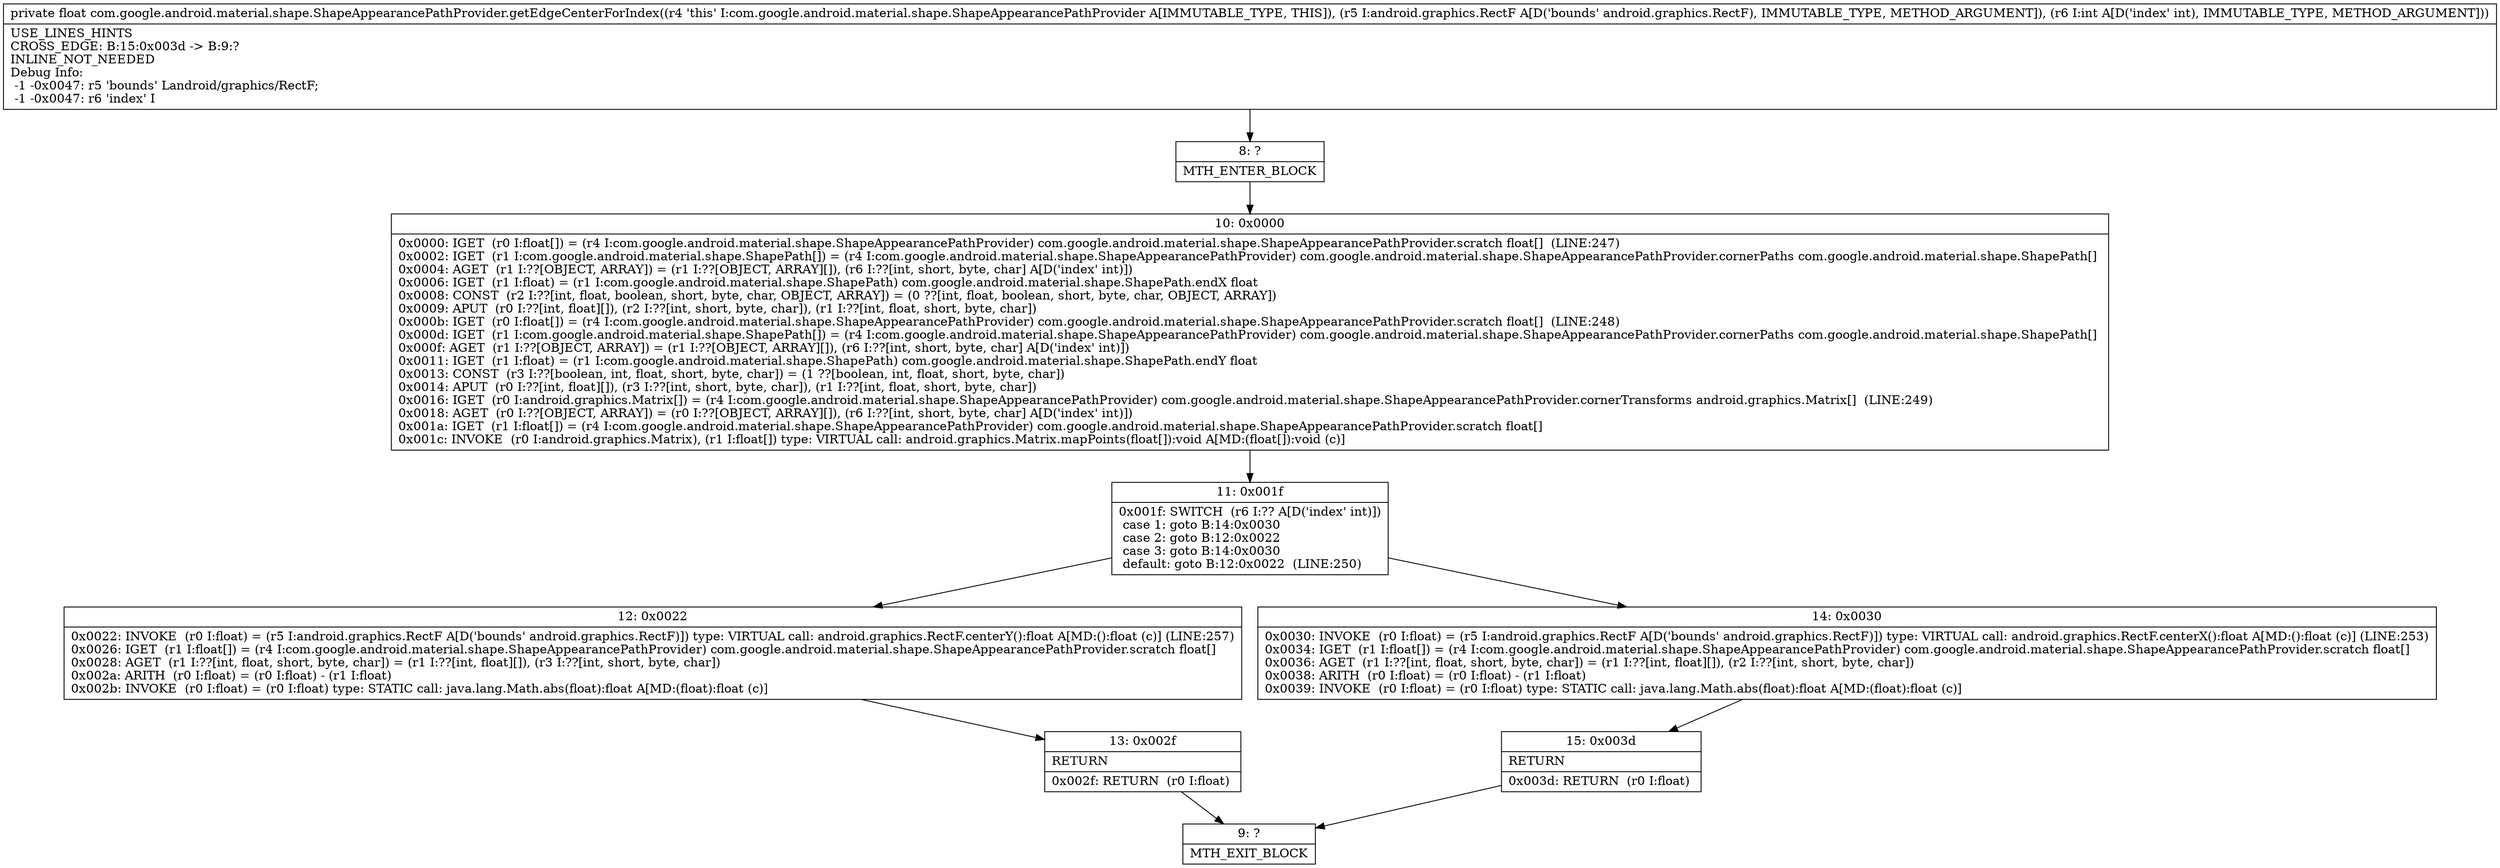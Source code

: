 digraph "CFG forcom.google.android.material.shape.ShapeAppearancePathProvider.getEdgeCenterForIndex(Landroid\/graphics\/RectF;I)F" {
Node_8 [shape=record,label="{8\:\ ?|MTH_ENTER_BLOCK\l}"];
Node_10 [shape=record,label="{10\:\ 0x0000|0x0000: IGET  (r0 I:float[]) = (r4 I:com.google.android.material.shape.ShapeAppearancePathProvider) com.google.android.material.shape.ShapeAppearancePathProvider.scratch float[]  (LINE:247)\l0x0002: IGET  (r1 I:com.google.android.material.shape.ShapePath[]) = (r4 I:com.google.android.material.shape.ShapeAppearancePathProvider) com.google.android.material.shape.ShapeAppearancePathProvider.cornerPaths com.google.android.material.shape.ShapePath[] \l0x0004: AGET  (r1 I:??[OBJECT, ARRAY]) = (r1 I:??[OBJECT, ARRAY][]), (r6 I:??[int, short, byte, char] A[D('index' int)]) \l0x0006: IGET  (r1 I:float) = (r1 I:com.google.android.material.shape.ShapePath) com.google.android.material.shape.ShapePath.endX float \l0x0008: CONST  (r2 I:??[int, float, boolean, short, byte, char, OBJECT, ARRAY]) = (0 ??[int, float, boolean, short, byte, char, OBJECT, ARRAY]) \l0x0009: APUT  (r0 I:??[int, float][]), (r2 I:??[int, short, byte, char]), (r1 I:??[int, float, short, byte, char]) \l0x000b: IGET  (r0 I:float[]) = (r4 I:com.google.android.material.shape.ShapeAppearancePathProvider) com.google.android.material.shape.ShapeAppearancePathProvider.scratch float[]  (LINE:248)\l0x000d: IGET  (r1 I:com.google.android.material.shape.ShapePath[]) = (r4 I:com.google.android.material.shape.ShapeAppearancePathProvider) com.google.android.material.shape.ShapeAppearancePathProvider.cornerPaths com.google.android.material.shape.ShapePath[] \l0x000f: AGET  (r1 I:??[OBJECT, ARRAY]) = (r1 I:??[OBJECT, ARRAY][]), (r6 I:??[int, short, byte, char] A[D('index' int)]) \l0x0011: IGET  (r1 I:float) = (r1 I:com.google.android.material.shape.ShapePath) com.google.android.material.shape.ShapePath.endY float \l0x0013: CONST  (r3 I:??[boolean, int, float, short, byte, char]) = (1 ??[boolean, int, float, short, byte, char]) \l0x0014: APUT  (r0 I:??[int, float][]), (r3 I:??[int, short, byte, char]), (r1 I:??[int, float, short, byte, char]) \l0x0016: IGET  (r0 I:android.graphics.Matrix[]) = (r4 I:com.google.android.material.shape.ShapeAppearancePathProvider) com.google.android.material.shape.ShapeAppearancePathProvider.cornerTransforms android.graphics.Matrix[]  (LINE:249)\l0x0018: AGET  (r0 I:??[OBJECT, ARRAY]) = (r0 I:??[OBJECT, ARRAY][]), (r6 I:??[int, short, byte, char] A[D('index' int)]) \l0x001a: IGET  (r1 I:float[]) = (r4 I:com.google.android.material.shape.ShapeAppearancePathProvider) com.google.android.material.shape.ShapeAppearancePathProvider.scratch float[] \l0x001c: INVOKE  (r0 I:android.graphics.Matrix), (r1 I:float[]) type: VIRTUAL call: android.graphics.Matrix.mapPoints(float[]):void A[MD:(float[]):void (c)]\l}"];
Node_11 [shape=record,label="{11\:\ 0x001f|0x001f: SWITCH  (r6 I:?? A[D('index' int)])\l case 1: goto B:14:0x0030\l case 2: goto B:12:0x0022\l case 3: goto B:14:0x0030\l default: goto B:12:0x0022  (LINE:250)\l}"];
Node_12 [shape=record,label="{12\:\ 0x0022|0x0022: INVOKE  (r0 I:float) = (r5 I:android.graphics.RectF A[D('bounds' android.graphics.RectF)]) type: VIRTUAL call: android.graphics.RectF.centerY():float A[MD:():float (c)] (LINE:257)\l0x0026: IGET  (r1 I:float[]) = (r4 I:com.google.android.material.shape.ShapeAppearancePathProvider) com.google.android.material.shape.ShapeAppearancePathProvider.scratch float[] \l0x0028: AGET  (r1 I:??[int, float, short, byte, char]) = (r1 I:??[int, float][]), (r3 I:??[int, short, byte, char]) \l0x002a: ARITH  (r0 I:float) = (r0 I:float) \- (r1 I:float) \l0x002b: INVOKE  (r0 I:float) = (r0 I:float) type: STATIC call: java.lang.Math.abs(float):float A[MD:(float):float (c)]\l}"];
Node_13 [shape=record,label="{13\:\ 0x002f|RETURN\l|0x002f: RETURN  (r0 I:float) \l}"];
Node_9 [shape=record,label="{9\:\ ?|MTH_EXIT_BLOCK\l}"];
Node_14 [shape=record,label="{14\:\ 0x0030|0x0030: INVOKE  (r0 I:float) = (r5 I:android.graphics.RectF A[D('bounds' android.graphics.RectF)]) type: VIRTUAL call: android.graphics.RectF.centerX():float A[MD:():float (c)] (LINE:253)\l0x0034: IGET  (r1 I:float[]) = (r4 I:com.google.android.material.shape.ShapeAppearancePathProvider) com.google.android.material.shape.ShapeAppearancePathProvider.scratch float[] \l0x0036: AGET  (r1 I:??[int, float, short, byte, char]) = (r1 I:??[int, float][]), (r2 I:??[int, short, byte, char]) \l0x0038: ARITH  (r0 I:float) = (r0 I:float) \- (r1 I:float) \l0x0039: INVOKE  (r0 I:float) = (r0 I:float) type: STATIC call: java.lang.Math.abs(float):float A[MD:(float):float (c)]\l}"];
Node_15 [shape=record,label="{15\:\ 0x003d|RETURN\l|0x003d: RETURN  (r0 I:float) \l}"];
MethodNode[shape=record,label="{private float com.google.android.material.shape.ShapeAppearancePathProvider.getEdgeCenterForIndex((r4 'this' I:com.google.android.material.shape.ShapeAppearancePathProvider A[IMMUTABLE_TYPE, THIS]), (r5 I:android.graphics.RectF A[D('bounds' android.graphics.RectF), IMMUTABLE_TYPE, METHOD_ARGUMENT]), (r6 I:int A[D('index' int), IMMUTABLE_TYPE, METHOD_ARGUMENT]))  | USE_LINES_HINTS\lCROSS_EDGE: B:15:0x003d \-\> B:9:?\lINLINE_NOT_NEEDED\lDebug Info:\l  \-1 \-0x0047: r5 'bounds' Landroid\/graphics\/RectF;\l  \-1 \-0x0047: r6 'index' I\l}"];
MethodNode -> Node_8;Node_8 -> Node_10;
Node_10 -> Node_11;
Node_11 -> Node_12;
Node_11 -> Node_14;
Node_12 -> Node_13;
Node_13 -> Node_9;
Node_14 -> Node_15;
Node_15 -> Node_9;
}

